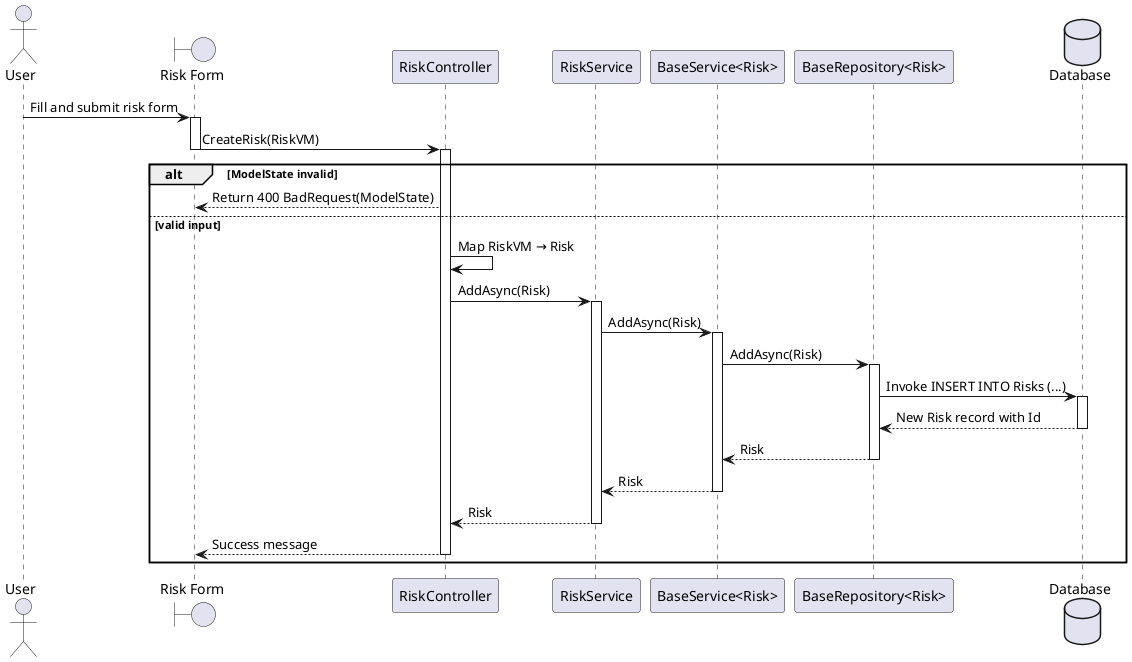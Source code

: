@startuml

actor User
boundary "Risk Form" as Screen
participant "RiskController" as Controller
participant "RiskService" as Service
participant "BaseService<Risk>" as BaseService
participant "BaseRepository<Risk>" as Repo
database "Database" as DB

User -> Screen : Fill and submit risk form
activate Screen
Screen -> Controller : CreateRisk(RiskVM)
deactivate Screen
activate Controller

alt ModelState invalid
    Controller --> Screen : Return 400 BadRequest(ModelState)
    
else valid input
    Controller -> Controller : Map RiskVM → Risk
    Controller -> Service : AddAsync(Risk)
    activate Service
    Service -> BaseService : AddAsync(Risk)
    activate BaseService
    BaseService -> Repo : AddAsync(Risk)
    activate Repo
    Repo -> DB : Invoke INSERT INTO Risks (...)
    activate DB
    DB --> Repo : New Risk record with Id
    deactivate DB
    Repo --> BaseService : Risk
    deactivate Repo
    BaseService --> Service : Risk
    deactivate BaseService
    Service --> Controller : Risk
    deactivate Service

    Controller --> Screen : Success message
    deactivate Controller
end

@enduml
